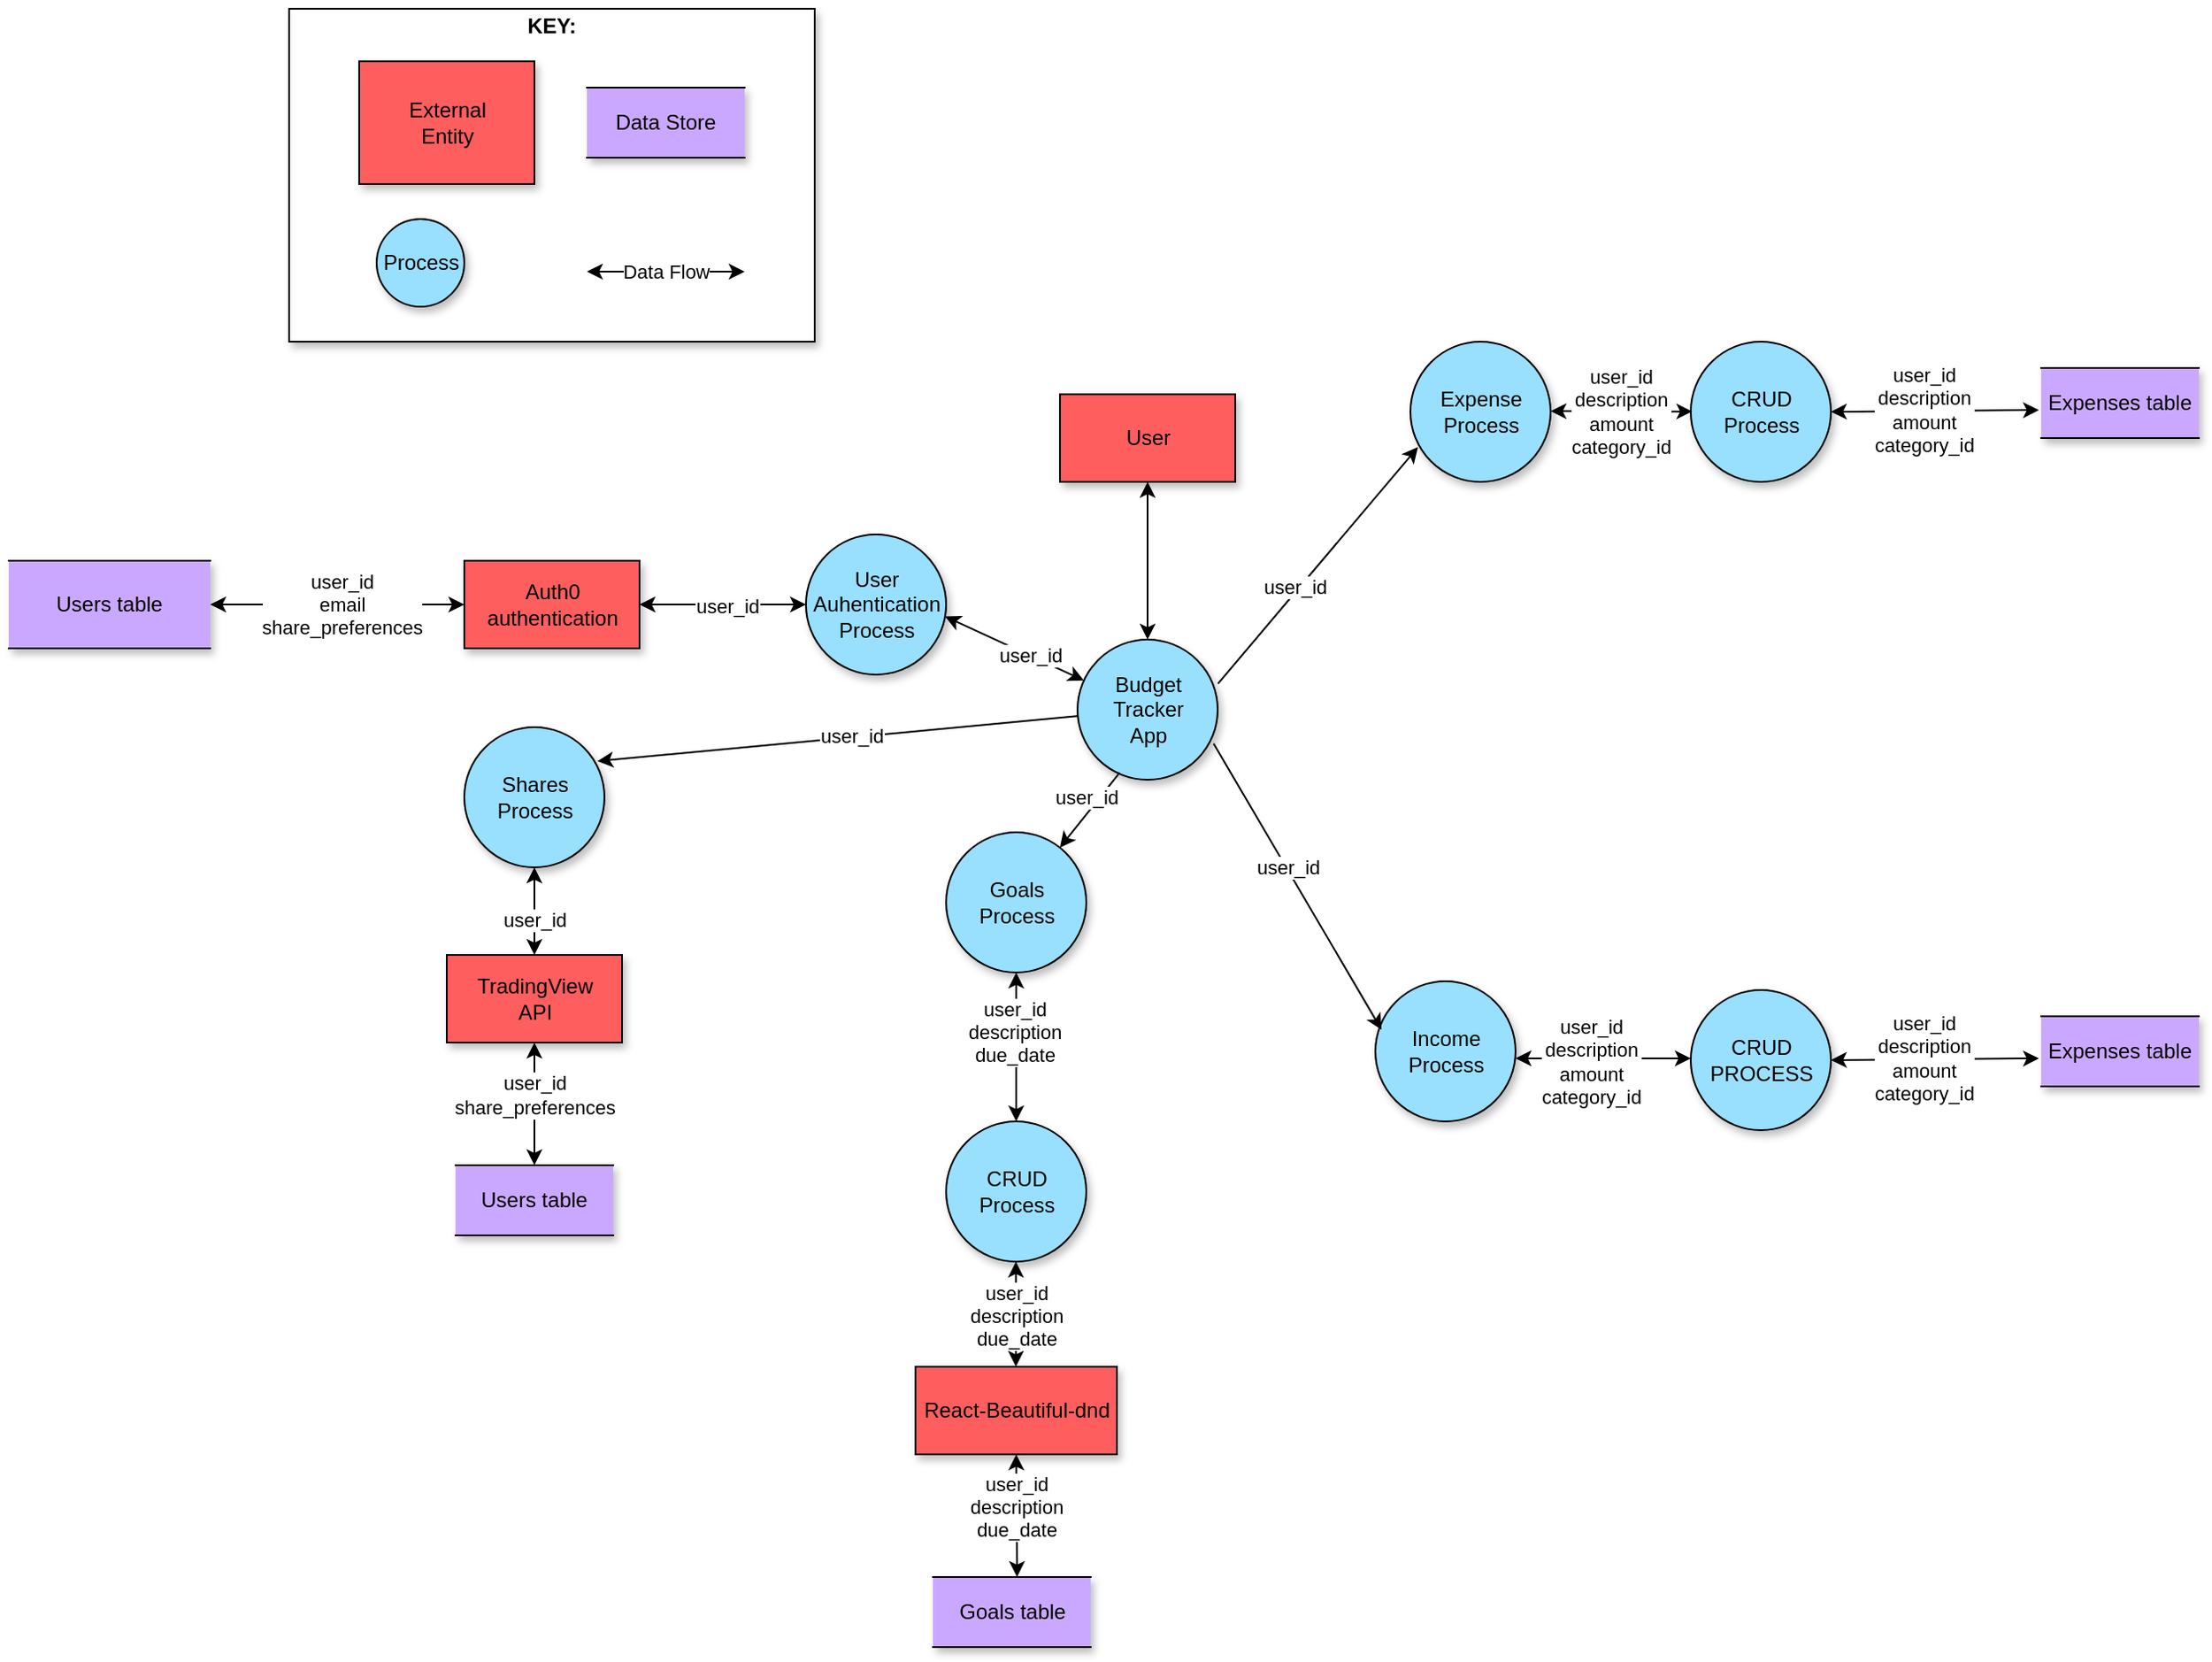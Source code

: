 <mxfile version="14.2.7" type="github">
  <diagram id="2qn5X2Ru-cSCUIcrenQX" name="Page-1">
    <mxGraphModel dx="3189" dy="2604" grid="1" gridSize="10" guides="1" tooltips="1" connect="1" arrows="1" fold="1" page="1" pageScale="1" pageWidth="850" pageHeight="1100" math="0" shadow="0">
      <root>
        <mxCell id="0" />
        <mxCell id="1" parent="0" />
        <mxCell id="3ymaL1mxYPUGHXvWcZjj-62" value="" style="rounded=0;whiteSpace=wrap;html=1;shadow=1;fillColor=#FFFFFF;" parent="1" vertex="1">
          <mxGeometry x="-650" y="40" width="300" height="190" as="geometry" />
        </mxCell>
        <mxCell id="3ymaL1mxYPUGHXvWcZjj-2" value="External&lt;br&gt;Entity" style="html=1;dashed=0;whitespace=wrap;shadow=1;fillColor=#FF5E5E;" parent="1" vertex="1">
          <mxGeometry x="-610" y="70" width="100" height="70" as="geometry" />
        </mxCell>
        <mxCell id="3ymaL1mxYPUGHXvWcZjj-3" value="Process" style="shape=ellipse;html=1;dashed=0;whitespace=wrap;perimeter=ellipsePerimeter;fillColor=#99E0FF;shadow=1;" parent="1" vertex="1">
          <mxGeometry x="-600" y="160" width="50" height="50" as="geometry" />
        </mxCell>
        <mxCell id="3ymaL1mxYPUGHXvWcZjj-4" value="Data Store" style="shape=partialRectangle;whiteSpace=wrap;html=1;left=0;right=0;fillColor=#CBA8FF;shadow=1;" parent="1" vertex="1">
          <mxGeometry x="-480" y="85" width="90" height="40" as="geometry" />
        </mxCell>
        <mxCell id="3ymaL1mxYPUGHXvWcZjj-9" value="Users table" style="shape=partialRectangle;whiteSpace=wrap;html=1;left=0;right=0;fillColor=#CBA8FF;shadow=1;" parent="1" vertex="1">
          <mxGeometry x="-810" y="355" width="115" height="50" as="geometry" />
        </mxCell>
        <mxCell id="3ymaL1mxYPUGHXvWcZjj-17" value="User&lt;br&gt;Auhentication&lt;br&gt;Process" style="shape=ellipse;html=1;dashed=0;whitespace=wrap;perimeter=ellipsePerimeter;fillColor=#99E0FF;shadow=1;" parent="1" vertex="1">
          <mxGeometry x="-355" y="340" width="80" height="80" as="geometry" />
        </mxCell>
        <mxCell id="3ymaL1mxYPUGHXvWcZjj-19" value="" style="endArrow=classic;startArrow=classic;html=1;entryX=0;entryY=0.5;entryDx=0;entryDy=0;exitX=1;exitY=0.5;exitDx=0;exitDy=0;" parent="1" source="3ymaL1mxYPUGHXvWcZjj-30" target="3ymaL1mxYPUGHXvWcZjj-17" edge="1">
          <mxGeometry width="50" height="50" relative="1" as="geometry">
            <mxPoint x="-401.99" y="342.815" as="sourcePoint" />
            <mxPoint x="-335.0" y="380.0" as="targetPoint" />
          </mxGeometry>
        </mxCell>
        <mxCell id="5lISjQuAnijE4ojC2Jun-14" value="user_id" style="edgeLabel;html=1;align=center;verticalAlign=middle;resizable=0;points=[];" parent="3ymaL1mxYPUGHXvWcZjj-19" vertex="1" connectable="0">
          <mxGeometry x="-0.289" y="-1" relative="1" as="geometry">
            <mxPoint x="16.21" as="offset" />
          </mxGeometry>
        </mxCell>
        <mxCell id="3ymaL1mxYPUGHXvWcZjj-24" value="" style="endArrow=classic;startArrow=classic;html=1;entryX=0;entryY=0.5;entryDx=0;entryDy=0;" parent="1" source="3ymaL1mxYPUGHXvWcZjj-9" target="3ymaL1mxYPUGHXvWcZjj-30" edge="1">
          <mxGeometry width="50" height="50" relative="1" as="geometry">
            <mxPoint x="-705" y="430" as="sourcePoint" />
            <mxPoint x="-560" y="430" as="targetPoint" />
          </mxGeometry>
        </mxCell>
        <mxCell id="3ymaL1mxYPUGHXvWcZjj-29" value="user_id&lt;br&gt;email&lt;br&gt;share_preferences" style="edgeLabel;html=1;align=center;verticalAlign=middle;resizable=0;points=[];" parent="3ymaL1mxYPUGHXvWcZjj-24" vertex="1" connectable="0">
          <mxGeometry x="0.429" relative="1" as="geometry">
            <mxPoint x="-28.6" as="offset" />
          </mxGeometry>
        </mxCell>
        <mxCell id="3ymaL1mxYPUGHXvWcZjj-30" value="Auth0 &lt;br&gt;authentication" style="html=1;dashed=0;whitespace=wrap;shadow=1;fillColor=#FF5E5E;" parent="1" vertex="1">
          <mxGeometry x="-550" y="355" width="100" height="50" as="geometry" />
        </mxCell>
        <mxCell id="3ymaL1mxYPUGHXvWcZjj-32" value="Expense&lt;br&gt;Process" style="shape=ellipse;html=1;dashed=0;whitespace=wrap;perimeter=ellipsePerimeter;fillColor=#99E0FF;shadow=1;" parent="1" vertex="1">
          <mxGeometry x="-10" y="230" width="80" height="80" as="geometry" />
        </mxCell>
        <mxCell id="3ymaL1mxYPUGHXvWcZjj-36" value="Income&lt;br&gt;Process" style="shape=ellipse;html=1;dashed=0;whitespace=wrap;perimeter=ellipsePerimeter;fillColor=#99E0FF;shadow=1;" parent="1" vertex="1">
          <mxGeometry x="-30" y="595" width="80" height="80" as="geometry" />
        </mxCell>
        <mxCell id="3ymaL1mxYPUGHXvWcZjj-44" value="User" style="html=1;dashed=0;whitespace=wrap;shadow=1;fillColor=#FF5E5E;" parent="1" vertex="1">
          <mxGeometry x="-210" y="260" width="100" height="50" as="geometry" />
        </mxCell>
        <mxCell id="3ymaL1mxYPUGHXvWcZjj-45" value="Budget&lt;br&gt;Tracker&lt;br&gt;App" style="shape=ellipse;html=1;dashed=0;whitespace=wrap;perimeter=ellipsePerimeter;fillColor=#99E0FF;shadow=1;" parent="1" vertex="1">
          <mxGeometry x="-200" y="400" width="80" height="80" as="geometry" />
        </mxCell>
        <mxCell id="3ymaL1mxYPUGHXvWcZjj-46" value="" style="endArrow=classic;startArrow=classic;html=1;entryX=0.5;entryY=1;entryDx=0;entryDy=0;exitX=0.5;exitY=0;exitDx=0;exitDy=0;" parent="1" source="3ymaL1mxYPUGHXvWcZjj-45" target="3ymaL1mxYPUGHXvWcZjj-44" edge="1">
          <mxGeometry width="50" height="50" relative="1" as="geometry">
            <mxPoint x="-180" y="390" as="sourcePoint" />
            <mxPoint x="-130" y="340" as="targetPoint" />
          </mxGeometry>
        </mxCell>
        <mxCell id="3ymaL1mxYPUGHXvWcZjj-48" value="" style="endArrow=classic;startArrow=classic;html=1;exitX=0.992;exitY=0.585;exitDx=0;exitDy=0;exitPerimeter=0;" parent="1" source="3ymaL1mxYPUGHXvWcZjj-17" target="3ymaL1mxYPUGHXvWcZjj-45" edge="1">
          <mxGeometry width="50" height="50" relative="1" as="geometry">
            <mxPoint x="-245" y="440" as="sourcePoint" />
            <mxPoint x="-210" y="390" as="targetPoint" />
          </mxGeometry>
        </mxCell>
        <mxCell id="5lISjQuAnijE4ojC2Jun-13" value="user_id" style="edgeLabel;html=1;align=center;verticalAlign=middle;resizable=0;points=[];" parent="3ymaL1mxYPUGHXvWcZjj-48" vertex="1" connectable="0">
          <mxGeometry x="0.221" relative="1" as="geometry">
            <mxPoint as="offset" />
          </mxGeometry>
        </mxCell>
        <mxCell id="3ymaL1mxYPUGHXvWcZjj-50" value="" style="endArrow=classic;html=1;exitX=1.002;exitY=0.315;exitDx=0;exitDy=0;exitPerimeter=0;entryX=0.054;entryY=0.752;entryDx=0;entryDy=0;entryPerimeter=0;" parent="1" source="3ymaL1mxYPUGHXvWcZjj-45" target="3ymaL1mxYPUGHXvWcZjj-32" edge="1">
          <mxGeometry width="50" height="50" relative="1" as="geometry">
            <mxPoint x="-100" y="440" as="sourcePoint" />
            <mxPoint x="-50" y="390" as="targetPoint" />
          </mxGeometry>
        </mxCell>
        <mxCell id="3ymaL1mxYPUGHXvWcZjj-75" value="user_id" style="edgeLabel;html=1;align=center;verticalAlign=middle;resizable=0;points=[];" parent="3ymaL1mxYPUGHXvWcZjj-50" vertex="1" connectable="0">
          <mxGeometry x="-0.201" y="3" relative="1" as="geometry">
            <mxPoint as="offset" />
          </mxGeometry>
        </mxCell>
        <mxCell id="3ymaL1mxYPUGHXvWcZjj-51" value="" style="endArrow=classic;html=1;entryX=0.044;entryY=0.346;entryDx=0;entryDy=0;entryPerimeter=0;exitX=0.971;exitY=0.742;exitDx=0;exitDy=0;exitPerimeter=0;" parent="1" source="3ymaL1mxYPUGHXvWcZjj-45" target="3ymaL1mxYPUGHXvWcZjj-36" edge="1">
          <mxGeometry width="50" height="50" relative="1" as="geometry">
            <mxPoint x="-90" y="510" as="sourcePoint" />
            <mxPoint x="-40" y="460" as="targetPoint" />
          </mxGeometry>
        </mxCell>
        <mxCell id="3ymaL1mxYPUGHXvWcZjj-125" value="user_id" style="edgeLabel;html=1;align=center;verticalAlign=middle;resizable=0;points=[];" parent="3ymaL1mxYPUGHXvWcZjj-51" vertex="1" connectable="0">
          <mxGeometry x="0.15" relative="1" as="geometry">
            <mxPoint x="-12.79" y="-23.27" as="offset" />
          </mxGeometry>
        </mxCell>
        <mxCell id="3ymaL1mxYPUGHXvWcZjj-59" value="" style="endArrow=classic;startArrow=classic;html=1;" parent="1" edge="1">
          <mxGeometry width="50" height="50" relative="1" as="geometry">
            <mxPoint x="-480" y="190" as="sourcePoint" />
            <mxPoint x="-390" y="190" as="targetPoint" />
          </mxGeometry>
        </mxCell>
        <mxCell id="3ymaL1mxYPUGHXvWcZjj-60" value="Data Flow" style="edgeLabel;html=1;align=center;verticalAlign=middle;resizable=0;points=[];" parent="3ymaL1mxYPUGHXvWcZjj-59" vertex="1" connectable="0">
          <mxGeometry x="-0.218" relative="1" as="geometry">
            <mxPoint x="10" as="offset" />
          </mxGeometry>
        </mxCell>
        <mxCell id="3ymaL1mxYPUGHXvWcZjj-61" value="&lt;b&gt;KEY:&lt;/b&gt;" style="text;html=1;strokeColor=none;fillColor=none;align=center;verticalAlign=middle;whiteSpace=wrap;rounded=0;shadow=1;" parent="1" vertex="1">
          <mxGeometry x="-520" y="40" width="40" height="20" as="geometry" />
        </mxCell>
        <mxCell id="3ymaL1mxYPUGHXvWcZjj-65" value="TradingView&lt;br&gt;API" style="html=1;dashed=0;whitespace=wrap;shadow=1;fillColor=#FF5E5E;" parent="1" vertex="1">
          <mxGeometry x="-560" y="580" width="100" height="50" as="geometry" />
        </mxCell>
        <mxCell id="3ymaL1mxYPUGHXvWcZjj-66" value="Users table" style="shape=partialRectangle;whiteSpace=wrap;html=1;left=0;right=0;fillColor=#CBA8FF;shadow=1;" parent="1" vertex="1">
          <mxGeometry x="-555" y="700" width="90" height="40" as="geometry" />
        </mxCell>
        <mxCell id="3ymaL1mxYPUGHXvWcZjj-67" value="Shares&lt;br&gt;Process" style="shape=ellipse;html=1;dashed=0;whitespace=wrap;perimeter=ellipsePerimeter;fillColor=#99E0FF;shadow=1;" parent="1" vertex="1">
          <mxGeometry x="-550" y="450" width="80" height="80" as="geometry" />
        </mxCell>
        <mxCell id="3ymaL1mxYPUGHXvWcZjj-69" value="" style="endArrow=classic;html=1;entryX=0.95;entryY=0.242;entryDx=0;entryDy=0;entryPerimeter=0;" parent="1" source="3ymaL1mxYPUGHXvWcZjj-45" target="3ymaL1mxYPUGHXvWcZjj-67" edge="1">
          <mxGeometry width="50" height="50" relative="1" as="geometry">
            <mxPoint x="-220" y="540" as="sourcePoint" />
            <mxPoint x="-170" y="490" as="targetPoint" />
          </mxGeometry>
        </mxCell>
        <mxCell id="5lISjQuAnijE4ojC2Jun-15" value="user_id" style="edgeLabel;html=1;align=center;verticalAlign=middle;resizable=0;points=[];" parent="3ymaL1mxYPUGHXvWcZjj-69" vertex="1" connectable="0">
          <mxGeometry x="-0.251" y="1" relative="1" as="geometry">
            <mxPoint x="-27.27" as="offset" />
          </mxGeometry>
        </mxCell>
        <mxCell id="3ymaL1mxYPUGHXvWcZjj-78" value="" style="endArrow=classic;startArrow=classic;html=1;entryX=0.5;entryY=1;entryDx=0;entryDy=0;exitX=0.5;exitY=0;exitDx=0;exitDy=0;" parent="1" source="3ymaL1mxYPUGHXvWcZjj-65" target="3ymaL1mxYPUGHXvWcZjj-67" edge="1">
          <mxGeometry width="50" height="50" relative="1" as="geometry">
            <mxPoint x="-520" y="580" as="sourcePoint" />
            <mxPoint x="-470" y="530" as="targetPoint" />
          </mxGeometry>
        </mxCell>
        <mxCell id="5lISjQuAnijE4ojC2Jun-16" value="user_id" style="edgeLabel;html=1;align=center;verticalAlign=middle;resizable=0;points=[];" parent="3ymaL1mxYPUGHXvWcZjj-78" vertex="1" connectable="0">
          <mxGeometry x="-0.32" y="-1" relative="1" as="geometry">
            <mxPoint x="-1" y="-2.76" as="offset" />
          </mxGeometry>
        </mxCell>
        <mxCell id="3ymaL1mxYPUGHXvWcZjj-79" value="" style="endArrow=classic;startArrow=classic;html=1;entryX=0.5;entryY=1;entryDx=0;entryDy=0;" parent="1" source="3ymaL1mxYPUGHXvWcZjj-66" target="3ymaL1mxYPUGHXvWcZjj-65" edge="1">
          <mxGeometry width="50" height="50" relative="1" as="geometry">
            <mxPoint x="-620" y="710" as="sourcePoint" />
            <mxPoint x="-570" y="660" as="targetPoint" />
          </mxGeometry>
        </mxCell>
        <mxCell id="3ymaL1mxYPUGHXvWcZjj-80" value="user_id&lt;br&gt;share_preferences" style="edgeLabel;html=1;align=center;verticalAlign=middle;resizable=0;points=[];" parent="3ymaL1mxYPUGHXvWcZjj-79" vertex="1" connectable="0">
          <mxGeometry x="0.24" relative="1" as="geometry">
            <mxPoint y="3.6" as="offset" />
          </mxGeometry>
        </mxCell>
        <mxCell id="3ymaL1mxYPUGHXvWcZjj-83" value="Expenses table" style="shape=partialRectangle;whiteSpace=wrap;html=1;left=0;right=0;fillColor=#CBA8FF;shadow=1;" parent="1" vertex="1">
          <mxGeometry x="350" y="245" width="90" height="40" as="geometry" />
        </mxCell>
        <mxCell id="3ymaL1mxYPUGHXvWcZjj-87" value="CRUD&lt;br&gt;Process" style="shape=ellipse;html=1;dashed=0;whitespace=wrap;perimeter=ellipsePerimeter;fillColor=#99E0FF;shadow=1;" parent="1" vertex="1">
          <mxGeometry x="150" y="230" width="80" height="80" as="geometry" />
        </mxCell>
        <mxCell id="3ymaL1mxYPUGHXvWcZjj-96" value="" style="endArrow=classic;startArrow=classic;html=1;exitX=1;exitY=0.5;exitDx=0;exitDy=0;entryX=-0.014;entryY=0.6;entryDx=0;entryDy=0;entryPerimeter=0;" parent="1" source="3ymaL1mxYPUGHXvWcZjj-87" target="3ymaL1mxYPUGHXvWcZjj-83" edge="1">
          <mxGeometry width="50" height="50" relative="1" as="geometry">
            <mxPoint x="280" y="305" as="sourcePoint" />
            <mxPoint x="330" y="255" as="targetPoint" />
          </mxGeometry>
        </mxCell>
        <mxCell id="3ymaL1mxYPUGHXvWcZjj-99" value="user_id&lt;br&gt;description&lt;br&gt;amount&lt;br&gt;category_id" style="edgeLabel;html=1;align=center;verticalAlign=middle;resizable=0;points=[];" parent="3ymaL1mxYPUGHXvWcZjj-96" vertex="1" connectable="0">
          <mxGeometry x="-0.117" y="1" relative="1" as="geometry">
            <mxPoint as="offset" />
          </mxGeometry>
        </mxCell>
        <mxCell id="3ymaL1mxYPUGHXvWcZjj-104" value="Expenses table" style="shape=partialRectangle;whiteSpace=wrap;html=1;left=0;right=0;fillColor=#CBA8FF;shadow=1;" parent="1" vertex="1">
          <mxGeometry x="350.0" y="615" width="90" height="40" as="geometry" />
        </mxCell>
        <mxCell id="3ymaL1mxYPUGHXvWcZjj-106" value="CRUD&lt;br&gt;PROCESS" style="shape=ellipse;html=1;dashed=0;whitespace=wrap;perimeter=ellipsePerimeter;fillColor=#99E0FF;shadow=1;" parent="1" vertex="1">
          <mxGeometry x="150.0" y="600" width="80" height="80" as="geometry" />
        </mxCell>
        <mxCell id="3ymaL1mxYPUGHXvWcZjj-113" value="" style="endArrow=classic;startArrow=classic;html=1;exitX=1;exitY=0.5;exitDx=0;exitDy=0;entryX=-0.014;entryY=0.6;entryDx=0;entryDy=0;entryPerimeter=0;" parent="1" source="3ymaL1mxYPUGHXvWcZjj-106" target="3ymaL1mxYPUGHXvWcZjj-104" edge="1">
          <mxGeometry width="50" height="50" relative="1" as="geometry">
            <mxPoint x="280.0" y="675" as="sourcePoint" />
            <mxPoint x="330.0" y="625" as="targetPoint" />
          </mxGeometry>
        </mxCell>
        <mxCell id="3ymaL1mxYPUGHXvWcZjj-114" value="user_id&lt;br&gt;description&lt;br&gt;amount&lt;br&gt;category_id" style="edgeLabel;html=1;align=center;verticalAlign=middle;resizable=0;points=[];" parent="3ymaL1mxYPUGHXvWcZjj-113" vertex="1" connectable="0">
          <mxGeometry x="-0.117" y="1" relative="1" as="geometry">
            <mxPoint as="offset" />
          </mxGeometry>
        </mxCell>
        <mxCell id="5lISjQuAnijE4ojC2Jun-1" value="Goals&lt;br&gt;Process" style="shape=ellipse;html=1;dashed=0;whitespace=wrap;perimeter=ellipsePerimeter;fillColor=#99E0FF;shadow=1;" parent="1" vertex="1">
          <mxGeometry x="-275" y="510" width="80" height="80" as="geometry" />
        </mxCell>
        <mxCell id="5lISjQuAnijE4ojC2Jun-2" value="CRUD&lt;br&gt;Process" style="shape=ellipse;html=1;dashed=0;whitespace=wrap;perimeter=ellipsePerimeter;fillColor=#99E0FF;shadow=1;" parent="1" vertex="1">
          <mxGeometry x="-275" y="675" width="80" height="80" as="geometry" />
        </mxCell>
        <mxCell id="5lISjQuAnijE4ojC2Jun-4" value="React-Beautiful-dnd" style="html=1;dashed=0;whitespace=wrap;shadow=1;fillColor=#FF5E5E;" parent="1" vertex="1">
          <mxGeometry x="-292.5" y="815" width="115" height="50" as="geometry" />
        </mxCell>
        <mxCell id="5lISjQuAnijE4ojC2Jun-5" value="Goals&amp;nbsp;table" style="shape=partialRectangle;whiteSpace=wrap;html=1;left=0;right=0;fillColor=#CBA8FF;shadow=1;" parent="1" vertex="1">
          <mxGeometry x="-282.5" y="935" width="90" height="40" as="geometry" />
        </mxCell>
        <mxCell id="5lISjQuAnijE4ojC2Jun-6" value="" style="endArrow=classic;startArrow=classic;html=1;entryX=0.5;entryY=1;entryDx=0;entryDy=0;exitX=0.5;exitY=0;exitDx=0;exitDy=0;" parent="1" edge="1">
          <mxGeometry width="50" height="50" relative="1" as="geometry">
            <mxPoint x="-235.17" y="815" as="sourcePoint" />
            <mxPoint x="-235.17" y="755" as="targetPoint" />
          </mxGeometry>
        </mxCell>
        <mxCell id="5lISjQuAnijE4ojC2Jun-21" value="user_id&lt;br&gt;description&lt;br&gt;due_date" style="edgeLabel;html=1;align=center;verticalAlign=middle;resizable=0;points=[];" parent="5lISjQuAnijE4ojC2Jun-6" vertex="1" connectable="0">
          <mxGeometry x="0.372" relative="1" as="geometry">
            <mxPoint y="11.33" as="offset" />
          </mxGeometry>
        </mxCell>
        <mxCell id="5lISjQuAnijE4ojC2Jun-10" value="" style="endArrow=classic;startArrow=classic;html=1;entryX=0.5;entryY=1;entryDx=0;entryDy=0;" parent="1" target="5lISjQuAnijE4ojC2Jun-4" edge="1">
          <mxGeometry width="50" height="50" relative="1" as="geometry">
            <mxPoint x="-234.5" y="935" as="sourcePoint" />
            <mxPoint x="-62.5" y="865" as="targetPoint" />
          </mxGeometry>
        </mxCell>
        <mxCell id="5lISjQuAnijE4ojC2Jun-12" value="user_id&lt;br&gt;description&lt;br&gt;due_date" style="edgeLabel;html=1;align=center;verticalAlign=middle;resizable=0;points=[];" parent="5lISjQuAnijE4ojC2Jun-10" vertex="1" connectable="0">
          <mxGeometry x="0.252" relative="1" as="geometry">
            <mxPoint x="-0.18" y="4.14" as="offset" />
          </mxGeometry>
        </mxCell>
        <mxCell id="5lISjQuAnijE4ojC2Jun-11" value="" style="endArrow=classic;html=1;exitX=0.3;exitY=0.95;exitDx=0;exitDy=0;exitPerimeter=0;" parent="1" source="3ymaL1mxYPUGHXvWcZjj-45" target="5lISjQuAnijE4ojC2Jun-1" edge="1">
          <mxGeometry width="50" height="50" relative="1" as="geometry">
            <mxPoint x="-370" y="540" as="sourcePoint" />
            <mxPoint x="-320" y="490" as="targetPoint" />
          </mxGeometry>
        </mxCell>
        <mxCell id="5lISjQuAnijE4ojC2Jun-17" value="user_id" style="edgeLabel;html=1;align=center;verticalAlign=middle;resizable=0;points=[];" parent="5lISjQuAnijE4ojC2Jun-11" vertex="1" connectable="0">
          <mxGeometry x="-0.404" y="3" relative="1" as="geometry">
            <mxPoint x="-11.01" y="-0.8" as="offset" />
          </mxGeometry>
        </mxCell>
        <mxCell id="0DgwNNaFnSD_NrwE3OVX-2" value="" style="endArrow=classic;startArrow=classic;html=1;" edge="1" parent="1">
          <mxGeometry width="50" height="50" relative="1" as="geometry">
            <mxPoint x="50" y="639" as="sourcePoint" />
            <mxPoint x="150" y="639" as="targetPoint" />
          </mxGeometry>
        </mxCell>
        <mxCell id="0DgwNNaFnSD_NrwE3OVX-3" value="user_id&lt;br&gt;description&lt;br&gt;amount&lt;br&gt;category_id" style="edgeLabel;html=1;align=center;verticalAlign=middle;resizable=0;points=[];" vertex="1" connectable="0" parent="0DgwNNaFnSD_NrwE3OVX-2">
          <mxGeometry x="-0.14" y="-2" relative="1" as="geometry">
            <mxPoint as="offset" />
          </mxGeometry>
        </mxCell>
        <mxCell id="0DgwNNaFnSD_NrwE3OVX-5" value="" style="endArrow=classic;startArrow=classic;html=1;entryX=0.011;entryY=0.498;entryDx=0;entryDy=0;entryPerimeter=0;" edge="1" parent="1" target="3ymaL1mxYPUGHXvWcZjj-87">
          <mxGeometry width="50" height="50" relative="1" as="geometry">
            <mxPoint x="70" y="269.66" as="sourcePoint" />
            <mxPoint x="140" y="270" as="targetPoint" />
          </mxGeometry>
        </mxCell>
        <mxCell id="0DgwNNaFnSD_NrwE3OVX-6" value="user_id&lt;br&gt;description&lt;br&gt;amount&lt;br&gt;category_id" style="edgeLabel;html=1;align=center;verticalAlign=middle;resizable=0;points=[];" vertex="1" connectable="0" parent="0DgwNNaFnSD_NrwE3OVX-5">
          <mxGeometry x="-0.14" y="-2" relative="1" as="geometry">
            <mxPoint x="5" y="-1.74" as="offset" />
          </mxGeometry>
        </mxCell>
        <mxCell id="0DgwNNaFnSD_NrwE3OVX-9" value="" style="endArrow=classic;startArrow=classic;html=1;entryX=0.5;entryY=1;entryDx=0;entryDy=0;exitX=0.5;exitY=0;exitDx=0;exitDy=0;" edge="1" parent="1" source="5lISjQuAnijE4ojC2Jun-2" target="5lISjQuAnijE4ojC2Jun-1">
          <mxGeometry width="50" height="50" relative="1" as="geometry">
            <mxPoint x="-250" y="650" as="sourcePoint" />
            <mxPoint x="-200" y="600" as="targetPoint" />
          </mxGeometry>
        </mxCell>
        <mxCell id="0DgwNNaFnSD_NrwE3OVX-10" value="user_id&lt;br&gt;description&lt;br&gt;due_date" style="edgeLabel;html=1;align=center;verticalAlign=middle;resizable=0;points=[];" vertex="1" connectable="0" parent="0DgwNNaFnSD_NrwE3OVX-9">
          <mxGeometry x="0.2" y="1" relative="1" as="geometry">
            <mxPoint as="offset" />
          </mxGeometry>
        </mxCell>
      </root>
    </mxGraphModel>
  </diagram>
</mxfile>
